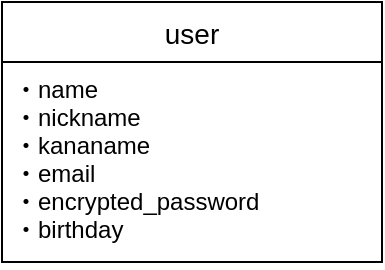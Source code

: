 <mxfile>
    <diagram id="c-lN8QqclEKaxcS4qyHi" name="ページ1">
        <mxGraphModel dx="653" dy="569" grid="1" gridSize="10" guides="1" tooltips="1" connect="1" arrows="1" fold="1" page="1" pageScale="1" pageWidth="827" pageHeight="1169" math="0" shadow="0">
            <root>
                <mxCell id="0"/>
                <mxCell id="1" parent="0"/>
                <mxCell id="36" value="user" style="swimlane;fontStyle=0;childLayout=stackLayout;horizontal=1;startSize=30;horizontalStack=0;resizeParent=1;resizeParentMax=0;resizeLast=0;collapsible=1;marginBottom=0;align=center;fontSize=14;" vertex="1" parent="1">
                    <mxGeometry x="80" y="280" width="190" height="130" as="geometry"/>
                </mxCell>
                <mxCell id="37" value="・name&#10;・nickname&#10;・kananame&#10;・email&#10;・encrypted_password&#10;・birthday" style="text;strokeColor=none;fillColor=none;spacingLeft=4;spacingRight=4;overflow=hidden;rotatable=0;points=[[0,0.5],[1,0.5]];portConstraint=eastwest;fontSize=12;" vertex="1" parent="36">
                    <mxGeometry y="30" width="190" height="100" as="geometry"/>
                </mxCell>
            </root>
        </mxGraphModel>
    </diagram>
</mxfile>